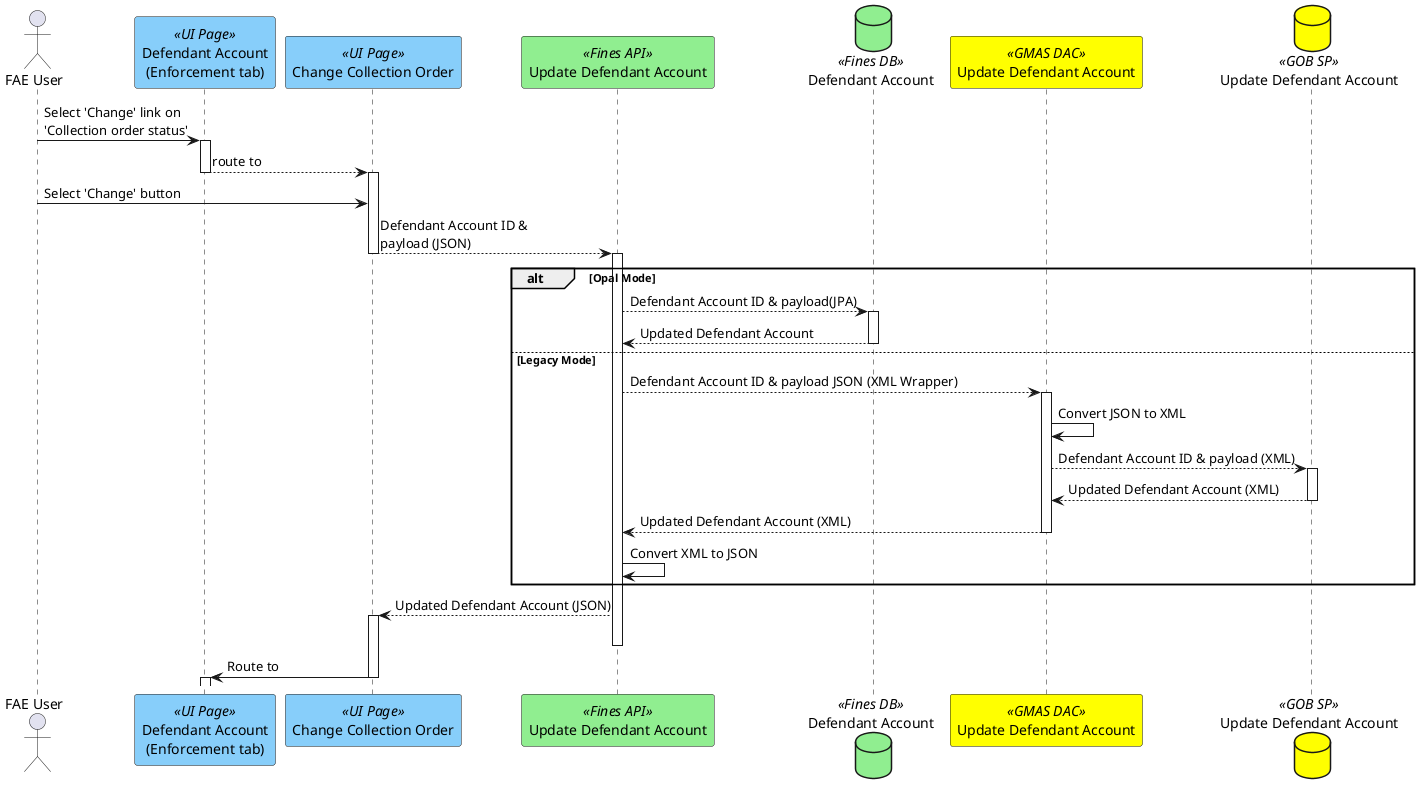@startuml
actor "FAE User" as user
participant "Defendant Account\n(Enforcement tab)" as page <<UI Page>> #lightskyblue
participant "Change Collection Order" as colpage <<UI Page>> #lightskyblue
participant "Update Defendant Account" as enfapi <<Fines API>> #lightgreen
database "Defendant Account" as enfdb <<Fines DB>>  #lightgreen
participant "Update Defendant Account" as gmasdac <<GMAS DAC>> #yellow
database "Update Defendant Account" as enfdblegacy <<GOB SP>> #yellow
user -> page ++: Select 'Change' link on \n'Collection order status'
page --> colpage --++: route to
user -> colpage: Select 'Change' button
colpage --> enfapi --++: Defendant Account ID & \npayload (JSON)
alt Opal Mode
enfapi --> enfdb ++ : Defendant Account ID & payload(JPA)
enfapi <-- enfdb --: Updated Defendant Account
else Legacy Mode
enfapi --> gmasdac ++ : Defendant Account ID & payload JSON (XML Wrapper)
gmasdac -> gmasdac: Convert JSON to XML
gmasdac --> enfdblegacy ++ : Defendant Account ID & payload (XML)
enfdblegacy --> gmasdac --: Updated Defendant Account (XML)
enfdblegacy --
gmasdac --> enfapi --: Updated Defendant Account (XML)
gmasdac --
enfapi -> enfapi : Convert XML to JSON
end
colpage <-- enfapi ++-- : Updated Defendant Account (JSON)
colpage -> page --++: Route to
@enduml